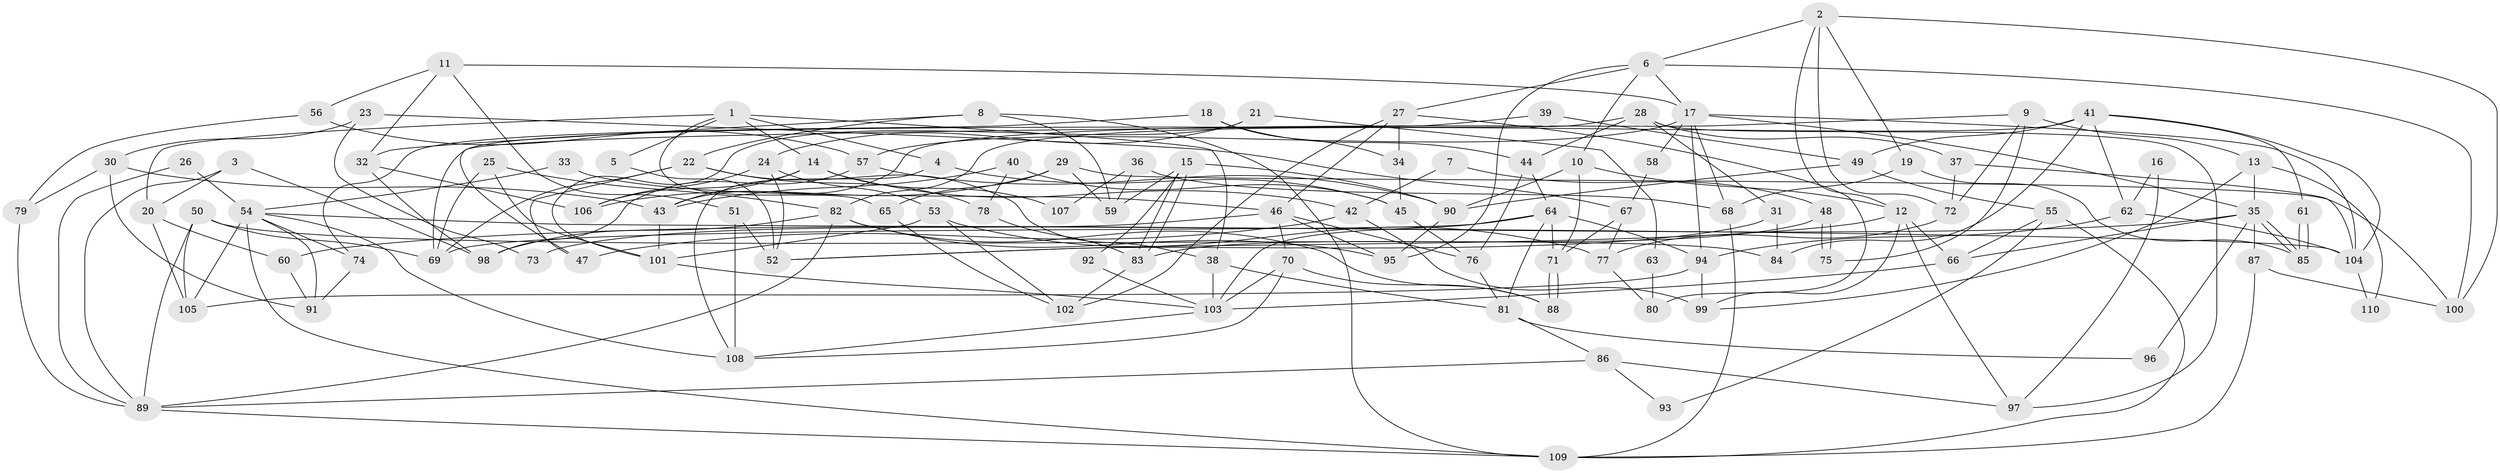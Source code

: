 // Generated by graph-tools (version 1.1) at 2025/51/03/09/25 04:51:23]
// undirected, 110 vertices, 220 edges
graph export_dot {
graph [start="1"]
  node [color=gray90,style=filled];
  1;
  2;
  3;
  4;
  5;
  6;
  7;
  8;
  9;
  10;
  11;
  12;
  13;
  14;
  15;
  16;
  17;
  18;
  19;
  20;
  21;
  22;
  23;
  24;
  25;
  26;
  27;
  28;
  29;
  30;
  31;
  32;
  33;
  34;
  35;
  36;
  37;
  38;
  39;
  40;
  41;
  42;
  43;
  44;
  45;
  46;
  47;
  48;
  49;
  50;
  51;
  52;
  53;
  54;
  55;
  56;
  57;
  58;
  59;
  60;
  61;
  62;
  63;
  64;
  65;
  66;
  67;
  68;
  69;
  70;
  71;
  72;
  73;
  74;
  75;
  76;
  77;
  78;
  79;
  80;
  81;
  82;
  83;
  84;
  85;
  86;
  87;
  88;
  89;
  90;
  91;
  92;
  93;
  94;
  95;
  96;
  97;
  98;
  99;
  100;
  101;
  102;
  103;
  104;
  105;
  106;
  107;
  108;
  109;
  110;
  1 -- 38;
  1 -- 20;
  1 -- 4;
  1 -- 5;
  1 -- 14;
  1 -- 65;
  2 -- 100;
  2 -- 12;
  2 -- 6;
  2 -- 19;
  2 -- 72;
  3 -- 20;
  3 -- 89;
  3 -- 98;
  4 -- 45;
  4 -- 108;
  5 -- 52;
  6 -- 95;
  6 -- 10;
  6 -- 17;
  6 -- 27;
  6 -- 100;
  7 -- 48;
  7 -- 42;
  8 -- 109;
  8 -- 59;
  8 -- 22;
  8 -- 32;
  9 -- 72;
  9 -- 13;
  9 -- 43;
  9 -- 75;
  10 -- 12;
  10 -- 71;
  10 -- 90;
  11 -- 51;
  11 -- 32;
  11 -- 17;
  11 -- 56;
  12 -- 52;
  12 -- 66;
  12 -- 97;
  12 -- 99;
  13 -- 35;
  13 -- 99;
  13 -- 110;
  14 -- 43;
  14 -- 42;
  14 -- 106;
  14 -- 107;
  15 -- 83;
  15 -- 83;
  15 -- 90;
  15 -- 59;
  15 -- 92;
  16 -- 62;
  16 -- 97;
  17 -- 35;
  17 -- 57;
  17 -- 58;
  17 -- 68;
  17 -- 94;
  17 -- 104;
  18 -- 74;
  18 -- 44;
  18 -- 34;
  19 -- 85;
  19 -- 68;
  20 -- 60;
  20 -- 105;
  21 -- 24;
  21 -- 101;
  21 -- 63;
  22 -- 38;
  22 -- 47;
  22 -- 69;
  22 -- 78;
  23 -- 67;
  23 -- 30;
  23 -- 73;
  24 -- 106;
  24 -- 53;
  24 -- 52;
  25 -- 69;
  25 -- 82;
  25 -- 101;
  26 -- 54;
  26 -- 89;
  27 -- 46;
  27 -- 34;
  27 -- 80;
  27 -- 102;
  28 -- 97;
  28 -- 69;
  28 -- 31;
  28 -- 37;
  28 -- 44;
  29 -- 106;
  29 -- 100;
  29 -- 59;
  29 -- 65;
  30 -- 79;
  30 -- 43;
  30 -- 91;
  31 -- 84;
  31 -- 52;
  32 -- 98;
  32 -- 106;
  33 -- 46;
  33 -- 54;
  34 -- 45;
  35 -- 85;
  35 -- 85;
  35 -- 60;
  35 -- 66;
  35 -- 87;
  35 -- 96;
  36 -- 68;
  36 -- 59;
  36 -- 107;
  37 -- 104;
  37 -- 72;
  38 -- 81;
  38 -- 103;
  39 -- 47;
  39 -- 49;
  40 -- 43;
  40 -- 78;
  40 -- 45;
  41 -- 104;
  41 -- 62;
  41 -- 49;
  41 -- 61;
  41 -- 82;
  41 -- 84;
  42 -- 99;
  42 -- 47;
  43 -- 101;
  44 -- 64;
  44 -- 76;
  45 -- 76;
  46 -- 76;
  46 -- 70;
  46 -- 73;
  46 -- 95;
  48 -- 83;
  48 -- 75;
  48 -- 75;
  49 -- 90;
  49 -- 55;
  50 -- 89;
  50 -- 105;
  50 -- 69;
  50 -- 84;
  51 -- 108;
  51 -- 52;
  53 -- 102;
  53 -- 101;
  53 -- 77;
  54 -- 108;
  54 -- 109;
  54 -- 74;
  54 -- 91;
  54 -- 104;
  54 -- 105;
  55 -- 66;
  55 -- 93;
  55 -- 109;
  56 -- 57;
  56 -- 79;
  57 -- 98;
  57 -- 90;
  58 -- 67;
  60 -- 91;
  61 -- 85;
  61 -- 85;
  62 -- 94;
  62 -- 104;
  63 -- 80;
  64 -- 71;
  64 -- 69;
  64 -- 81;
  64 -- 94;
  64 -- 103;
  65 -- 102;
  66 -- 103;
  67 -- 71;
  67 -- 77;
  68 -- 109;
  70 -- 108;
  70 -- 88;
  70 -- 103;
  71 -- 88;
  71 -- 88;
  72 -- 77;
  74 -- 91;
  76 -- 81;
  77 -- 80;
  78 -- 83;
  79 -- 89;
  81 -- 86;
  81 -- 96;
  82 -- 95;
  82 -- 88;
  82 -- 89;
  82 -- 98;
  83 -- 102;
  86 -- 89;
  86 -- 93;
  86 -- 97;
  87 -- 109;
  87 -- 100;
  89 -- 109;
  90 -- 95;
  92 -- 103;
  94 -- 99;
  94 -- 105;
  101 -- 103;
  103 -- 108;
  104 -- 110;
}
